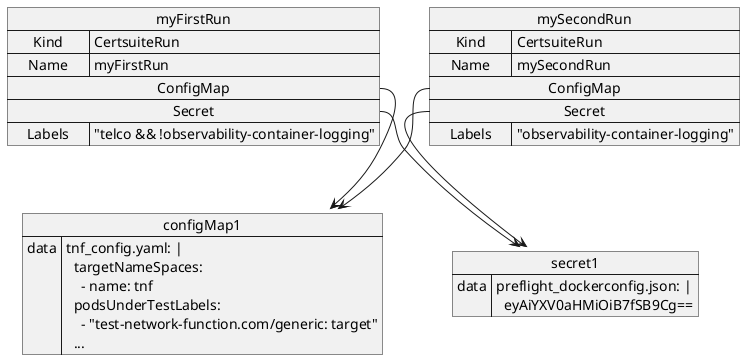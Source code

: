 @startuml "Run Config"

map configMap1 {
data => tnf_config.yaml: |\n\
  targetNameSpaces:\n\
    - name: tnf\n\
  podsUnderTestLabels:\n\
    - "test-network-function.com/generic: target"\n\
  ...
}

map secret1 {
data => preflight_dockerconfig.json: |\n\
  eyAiYXV0aHMiOiB7fSB9Cg==
}

map myFirstRun {
Kind => CertsuiteRun
Name => myFirstRun

ConfigMap *--> configMap1
Secret *--> secret1
Labels => "telco && !observability-container-logging"
}

map mySecondRun {
Kind => CertsuiteRun
Name => mySecondRun

ConfigMap *--> configMap1
Secret *--> secret1
Labels => "observability-container-logging"
}
@enduml